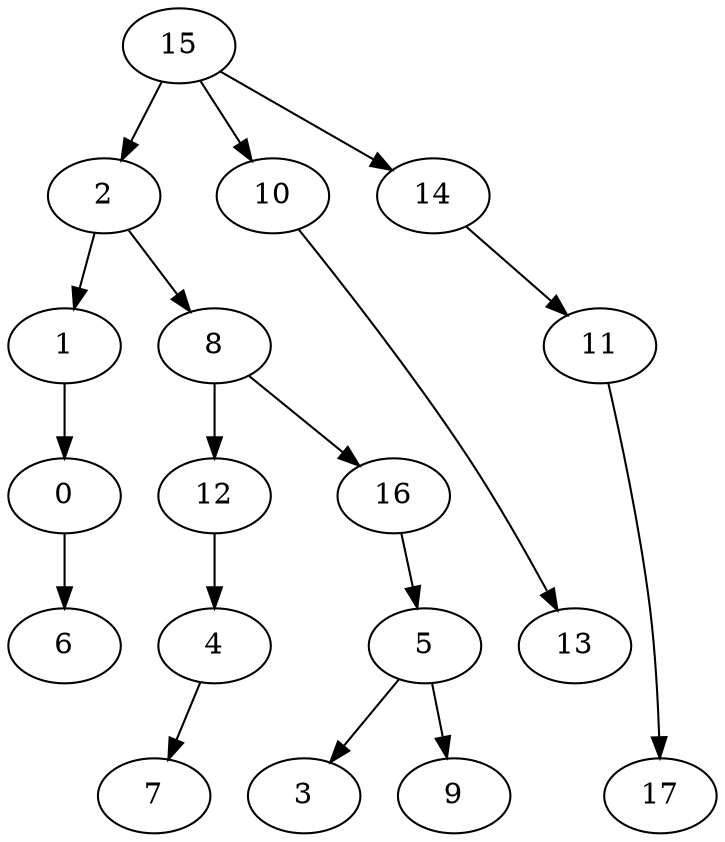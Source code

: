 digraph G {
    0;
    6;
    1;
    2;
    8;
    12;
    16;
    4;
    7;
    5;
    3;
    9;
    10;
    13;
    11;
    17;
    14;
    15;
    0 -> 6 [weight=0];
    1 -> 0 [weight=0];
    2 -> 1 [weight=0];
    2 -> 8 [weight=0];
    8 -> 12 [weight=0];
    8 -> 16 [weight=0];
    12 -> 4 [weight=0];
    16 -> 5 [weight=0];
    4 -> 7 [weight=0];
    5 -> 3 [weight=0];
    5 -> 9 [weight=0];
    10 -> 13 [weight=0];
    11 -> 17 [weight=0];
    14 -> 11 [weight=0];
    15 -> 2 [weight=0];
    15 -> 10 [weight=0];
    15 -> 14 [weight=0];
}
